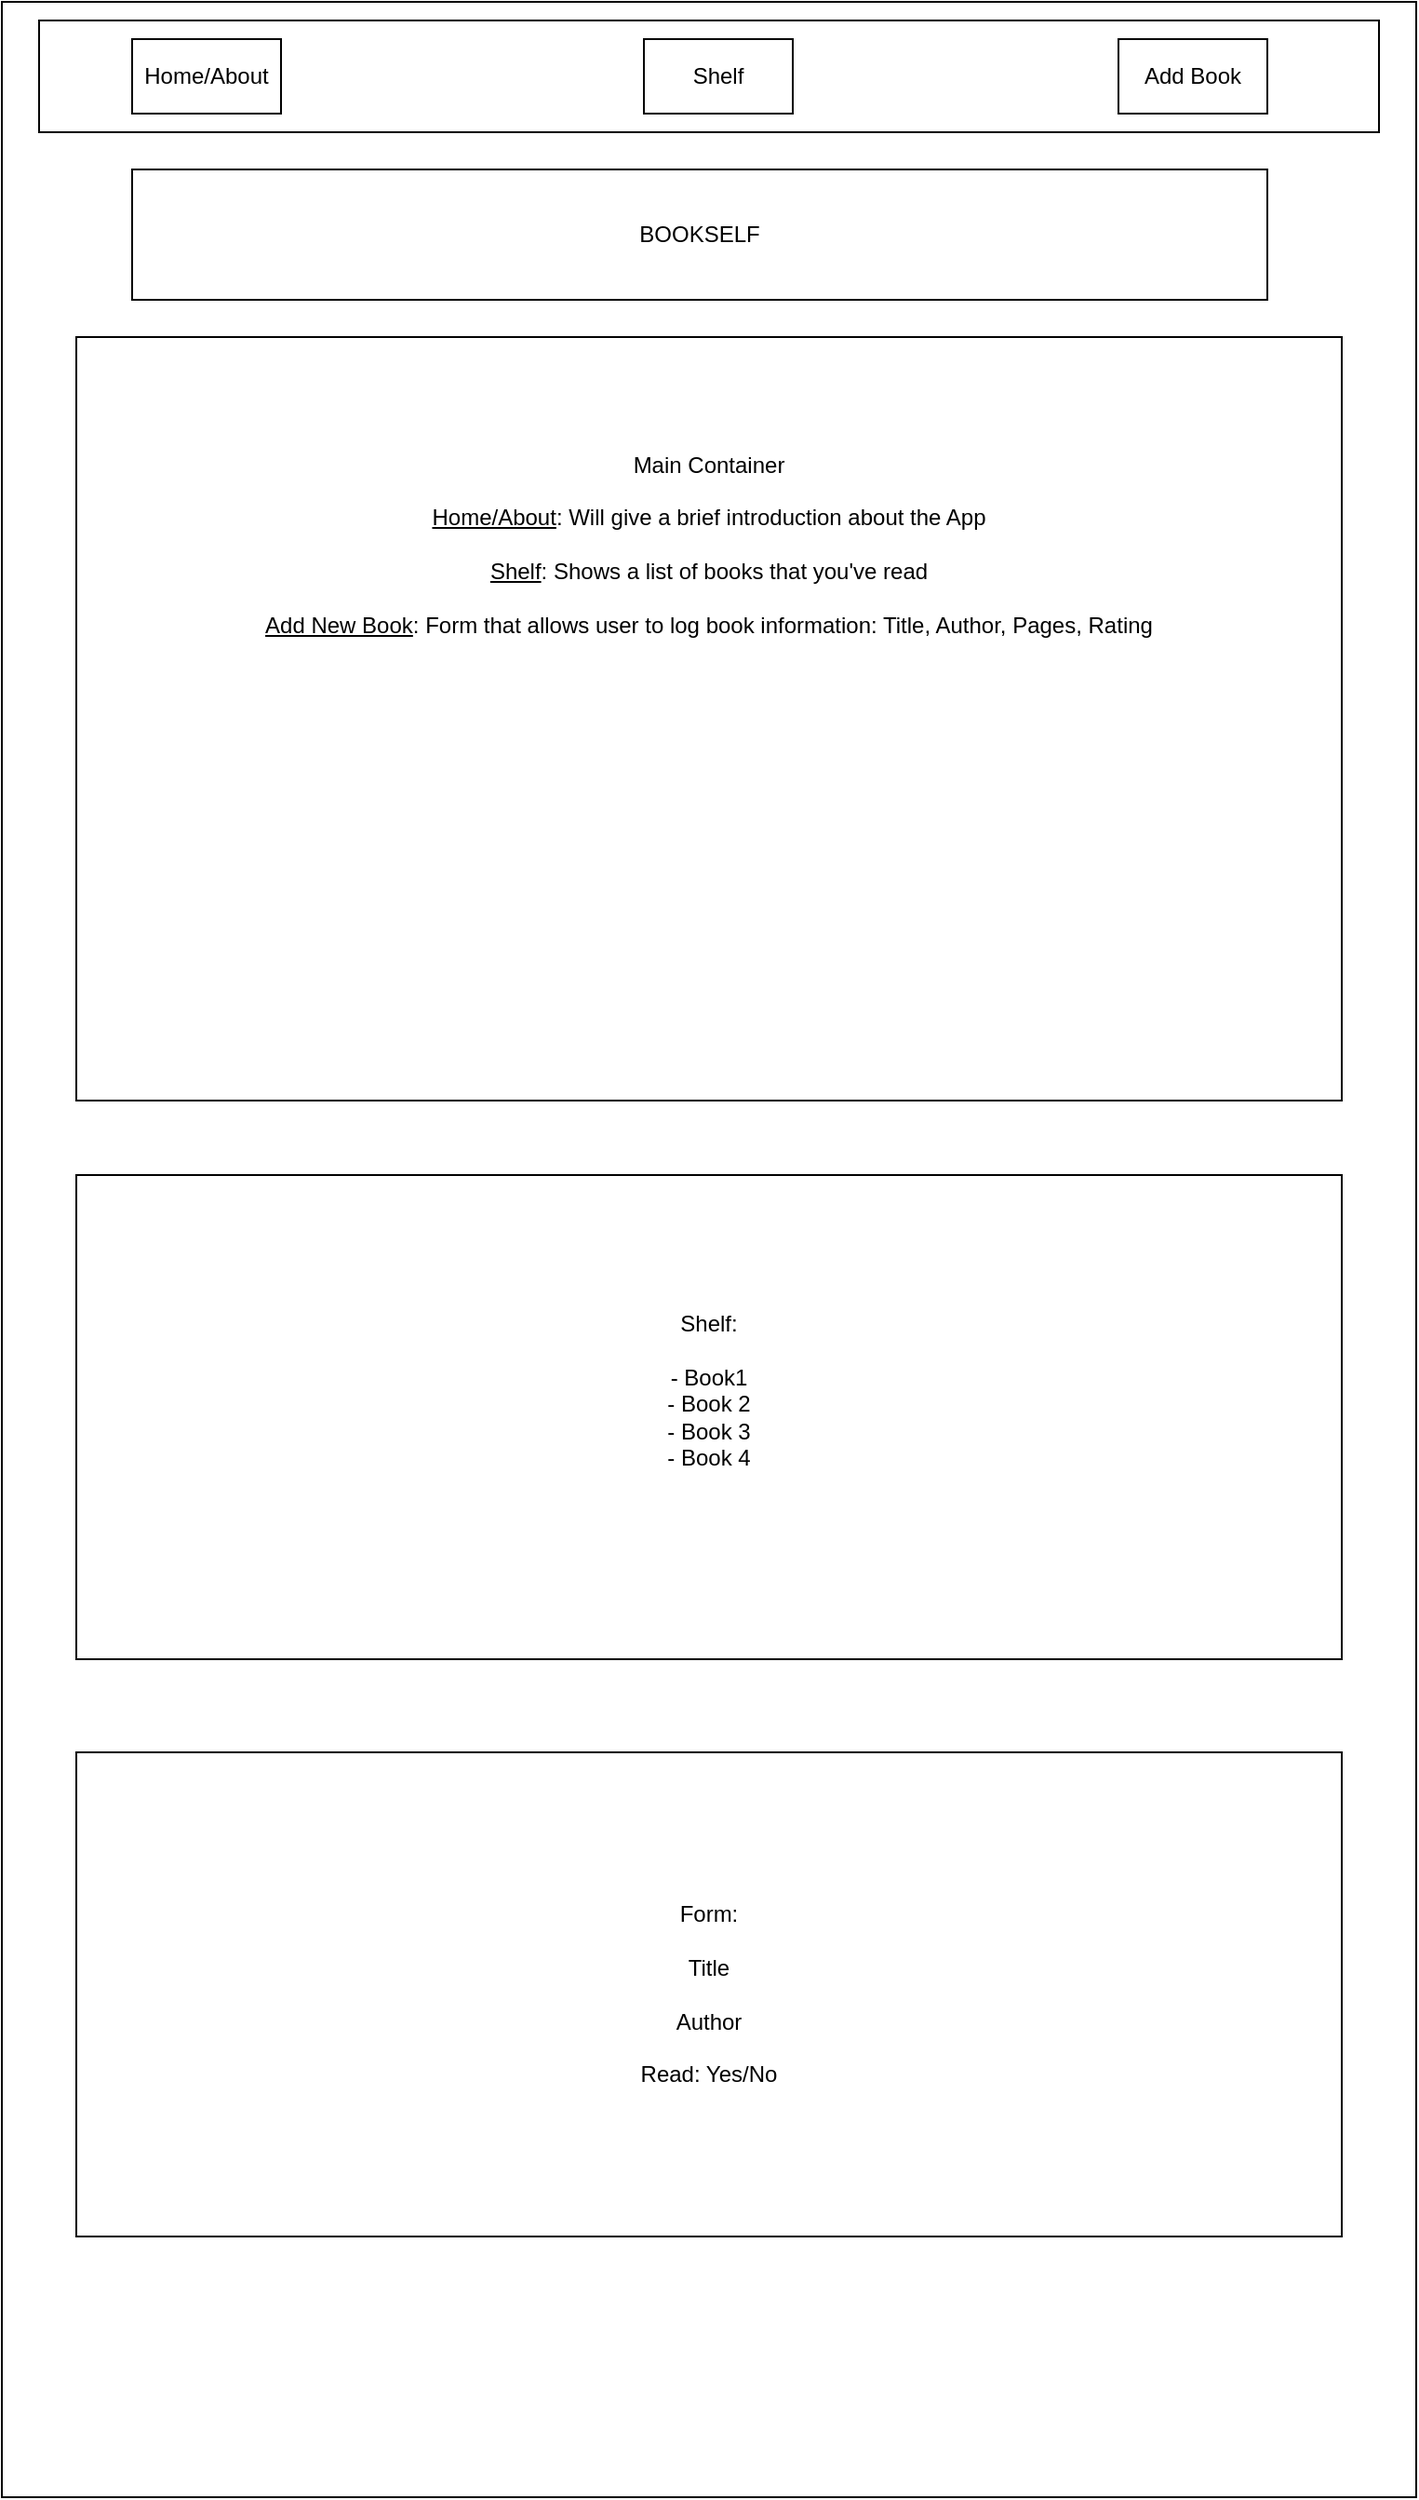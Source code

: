 <mxfile>
    <diagram id="SJXQY4Qy1ZYiAm4-r1oR" name="Page-1">
        <mxGraphModel dx="816" dy="809" grid="1" gridSize="10" guides="1" tooltips="1" connect="1" arrows="1" fold="1" page="1" pageScale="1" pageWidth="850" pageHeight="1100" math="0" shadow="0">
            <root>
                <mxCell id="0"/>
                <mxCell id="1" parent="0"/>
                <mxCell id="20" value="" style="whiteSpace=wrap;html=1;" parent="1" vertex="1">
                    <mxGeometry x="40" y="30" width="760" height="1340" as="geometry"/>
                </mxCell>
                <mxCell id="21" value="" style="whiteSpace=wrap;html=1;" parent="1" vertex="1">
                    <mxGeometry x="60" y="40" width="720" height="60" as="geometry"/>
                </mxCell>
                <mxCell id="22" value="Home/About" style="whiteSpace=wrap;html=1;" parent="1" vertex="1">
                    <mxGeometry x="110" y="50" width="80" height="40" as="geometry"/>
                </mxCell>
                <mxCell id="23" value="Shelf" style="whiteSpace=wrap;html=1;" parent="1" vertex="1">
                    <mxGeometry x="385" y="50" width="80" height="40" as="geometry"/>
                </mxCell>
                <mxCell id="24" value="Add Book" style="whiteSpace=wrap;html=1;" parent="1" vertex="1">
                    <mxGeometry x="640" y="50" width="80" height="40" as="geometry"/>
                </mxCell>
                <mxCell id="25" value="BOOKSELF" style="whiteSpace=wrap;html=1;" parent="1" vertex="1">
                    <mxGeometry x="110" y="120" width="610" height="70" as="geometry"/>
                </mxCell>
                <mxCell id="26" value="Main Container&lt;br&gt;&lt;br&gt;&lt;u&gt;Home/About&lt;/u&gt;: Will give a brief introduction about the App&lt;br&gt;&lt;br&gt;&lt;u&gt;Shelf&lt;/u&gt;: Shows a list of books that you've read&lt;br&gt;&lt;br&gt;&lt;u&gt;Add New Book&lt;/u&gt;: Form that allows user to log book information: Title, Author, Pages, Rating&lt;br&gt;&lt;br&gt;&lt;br&gt;&lt;br&gt;&lt;br&gt;&lt;br&gt;&lt;br&gt;&lt;br&gt;&lt;br&gt;&lt;br&gt;&lt;br&gt;&lt;br&gt;&lt;br&gt;&lt;br&gt;" style="whiteSpace=wrap;html=1;" parent="1" vertex="1">
                    <mxGeometry x="80" y="210" width="680" height="410" as="geometry"/>
                </mxCell>
                <mxCell id="27" value="Shelf:&lt;br&gt;&lt;br&gt;- Book1&lt;br&gt;- Book 2&lt;br&gt;- Book 3&lt;br&gt;- Book 4&lt;br&gt;&lt;br&gt;&lt;br&gt;" style="whiteSpace=wrap;html=1;" parent="1" vertex="1">
                    <mxGeometry x="80" y="660" width="680" height="260" as="geometry"/>
                </mxCell>
                <mxCell id="28" value="Form:&lt;br&gt;&lt;br&gt;Title&lt;br&gt;&lt;br&gt;Author&lt;br&gt;&lt;br&gt;Read: Yes/No" style="whiteSpace=wrap;html=1;" vertex="1" parent="1">
                    <mxGeometry x="80" y="970" width="680" height="260" as="geometry"/>
                </mxCell>
            </root>
        </mxGraphModel>
    </diagram>
</mxfile>